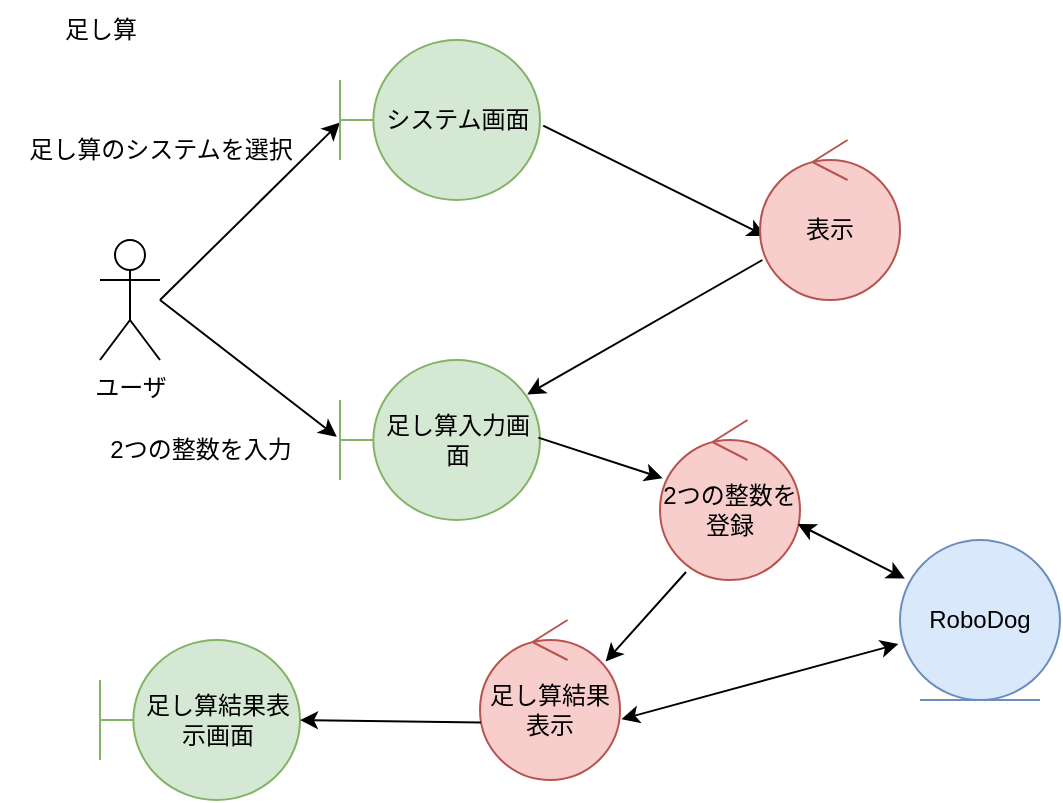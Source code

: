 <mxfile>
    <diagram id="dUjvt31ps9yxdEJH8H7y" name="ページ1">
        <mxGraphModel dx="1829" dy="473" grid="1" gridSize="10" guides="1" tooltips="1" connect="1" arrows="1" fold="1" page="1" pageScale="1" pageWidth="827" pageHeight="1169" math="0" shadow="0">
            <root>
                <mxCell id="0"/>
                <mxCell id="1" parent="0"/>
                <mxCell id="2" value="ユーザ" style="shape=umlActor;verticalLabelPosition=bottom;verticalAlign=top;html=1;" vertex="1" parent="1">
                    <mxGeometry x="40" y="120" width="30" height="60" as="geometry"/>
                </mxCell>
                <mxCell id="3" value="" style="endArrow=classic;html=1;entryX=0;entryY=0.515;entryDx=0;entryDy=0;entryPerimeter=0;" edge="1" parent="1" target="4">
                    <mxGeometry width="50" height="50" relative="1" as="geometry">
                        <mxPoint x="70" y="150" as="sourcePoint"/>
                        <mxPoint x="140" y="110" as="targetPoint"/>
                    </mxGeometry>
                </mxCell>
                <mxCell id="4" value="システム画面" style="shape=umlBoundary;whiteSpace=wrap;html=1;fillColor=#d5e8d4;strokeColor=#82b366;" vertex="1" parent="1">
                    <mxGeometry x="160" y="20" width="100" height="80" as="geometry"/>
                </mxCell>
                <mxCell id="5" value="足し算入力画面" style="shape=umlBoundary;whiteSpace=wrap;html=1;fillColor=#d5e8d4;strokeColor=#82b366;" vertex="1" parent="1">
                    <mxGeometry x="160" y="180" width="100" height="80" as="geometry"/>
                </mxCell>
                <mxCell id="6" value="" style="endArrow=classic;html=1;entryX=-0.016;entryY=0.48;entryDx=0;entryDy=0;entryPerimeter=0;" edge="1" parent="1" target="5">
                    <mxGeometry width="50" height="50" relative="1" as="geometry">
                        <mxPoint x="70" y="150" as="sourcePoint"/>
                        <mxPoint x="150" y="120" as="targetPoint"/>
                    </mxGeometry>
                </mxCell>
                <mxCell id="7" value="" style="endArrow=classic;html=1;exitX=1.016;exitY=0.535;exitDx=0;exitDy=0;exitPerimeter=0;entryX=0.04;entryY=0.6;entryDx=0;entryDy=0;entryPerimeter=0;" edge="1" parent="1" source="4" target="9">
                    <mxGeometry width="50" height="50" relative="1" as="geometry">
                        <mxPoint x="290" y="139" as="sourcePoint"/>
                        <mxPoint x="361.6" y="98" as="targetPoint"/>
                    </mxGeometry>
                </mxCell>
                <mxCell id="9" value="表示" style="ellipse;shape=umlControl;whiteSpace=wrap;html=1;fillColor=#f8cecc;strokeColor=#b85450;" vertex="1" parent="1">
                    <mxGeometry x="370" y="70" width="70" height="80" as="geometry"/>
                </mxCell>
                <mxCell id="10" value="" style="endArrow=classic;html=1;exitX=0.017;exitY=0.75;exitDx=0;exitDy=0;exitPerimeter=0;entryX=0.936;entryY=0.215;entryDx=0;entryDy=0;entryPerimeter=0;" edge="1" parent="1" source="9" target="5">
                    <mxGeometry width="50" height="50" relative="1" as="geometry">
                        <mxPoint x="340" y="180" as="sourcePoint"/>
                        <mxPoint x="451" y="235" as="targetPoint"/>
                    </mxGeometry>
                </mxCell>
                <mxCell id="11" value="" style="endArrow=classic;html=1;exitX=0.992;exitY=0.485;exitDx=0;exitDy=0;exitPerimeter=0;" edge="1" parent="1" source="5" target="12">
                    <mxGeometry width="50" height="50" relative="1" as="geometry">
                        <mxPoint x="310" y="220" as="sourcePoint"/>
                        <mxPoint x="340" y="240" as="targetPoint"/>
                    </mxGeometry>
                </mxCell>
                <mxCell id="12" value="2つの整数を登録" style="ellipse;shape=umlControl;whiteSpace=wrap;html=1;fillColor=#f8cecc;strokeColor=#b85450;" vertex="1" parent="1">
                    <mxGeometry x="320" y="210" width="70" height="80" as="geometry"/>
                </mxCell>
                <mxCell id="13" value="" style="endArrow=classic;html=1;exitX=0.186;exitY=0.95;exitDx=0;exitDy=0;exitPerimeter=0;entryX=0.897;entryY=0.26;entryDx=0;entryDy=0;entryPerimeter=0;" edge="1" parent="1" source="12" target="14">
                    <mxGeometry width="50" height="50" relative="1" as="geometry">
                        <mxPoint x="352" y="290" as="sourcePoint"/>
                        <mxPoint x="290" y="320" as="targetPoint"/>
                    </mxGeometry>
                </mxCell>
                <mxCell id="14" value="足し算結果表示" style="ellipse;shape=umlControl;whiteSpace=wrap;html=1;fillColor=#f8cecc;strokeColor=#b85450;" vertex="1" parent="1">
                    <mxGeometry x="230" y="310" width="70" height="80" as="geometry"/>
                </mxCell>
                <mxCell id="15" value="足し算結果表示画面" style="shape=umlBoundary;whiteSpace=wrap;html=1;fillColor=#d5e8d4;strokeColor=#82b366;" vertex="1" parent="1">
                    <mxGeometry x="40" y="320" width="100" height="80" as="geometry"/>
                </mxCell>
                <mxCell id="16" value="" style="endArrow=classic;html=1;exitX=0.006;exitY=0.64;exitDx=0;exitDy=0;exitPerimeter=0;" edge="1" parent="1" source="14">
                    <mxGeometry width="50" height="50" relative="1" as="geometry">
                        <mxPoint x="199" y="320" as="sourcePoint"/>
                        <mxPoint x="140" y="360" as="targetPoint"/>
                    </mxGeometry>
                </mxCell>
                <mxCell id="17" value="RoboDog" style="ellipse;shape=umlEntity;whiteSpace=wrap;html=1;fillColor=#dae8fc;strokeColor=#6c8ebf;" vertex="1" parent="1">
                    <mxGeometry x="440" y="270" width="80" height="80" as="geometry"/>
                </mxCell>
                <mxCell id="19" value="" style="endArrow=classic;startArrow=classic;html=1;entryX=0.983;entryY=0.65;entryDx=0;entryDy=0;entryPerimeter=0;exitX=0.03;exitY=0.24;exitDx=0;exitDy=0;exitPerimeter=0;" edge="1" parent="1" source="17" target="12">
                    <mxGeometry width="50" height="50" relative="1" as="geometry">
                        <mxPoint x="350" y="340" as="sourcePoint"/>
                        <mxPoint x="400" y="290" as="targetPoint"/>
                    </mxGeometry>
                </mxCell>
                <mxCell id="20" value="" style="endArrow=classic;startArrow=classic;html=1;entryX=1.011;entryY=0.62;entryDx=0;entryDy=0;entryPerimeter=0;exitX=-0.01;exitY=0.65;exitDx=0;exitDy=0;exitPerimeter=0;" edge="1" parent="1" source="17" target="14">
                    <mxGeometry width="50" height="50" relative="1" as="geometry">
                        <mxPoint x="413" y="347" as="sourcePoint"/>
                        <mxPoint x="360" y="320" as="targetPoint"/>
                    </mxGeometry>
                </mxCell>
                <mxCell id="21" value="足し算" style="text;html=1;align=center;verticalAlign=middle;resizable=0;points=[];autosize=1;strokeColor=none;fillColor=none;" vertex="1" parent="1">
                    <mxGeometry x="10" width="60" height="30" as="geometry"/>
                </mxCell>
                <mxCell id="22" value="足し算のシステムを選択" style="text;html=1;align=center;verticalAlign=middle;resizable=0;points=[];autosize=1;strokeColor=none;fillColor=none;" vertex="1" parent="1">
                    <mxGeometry x="-10" y="60" width="160" height="30" as="geometry"/>
                </mxCell>
                <mxCell id="23" value="2つの整数を入力" style="text;html=1;align=center;verticalAlign=middle;resizable=0;points=[];autosize=1;strokeColor=none;fillColor=none;" vertex="1" parent="1">
                    <mxGeometry x="35" y="210" width="110" height="30" as="geometry"/>
                </mxCell>
            </root>
        </mxGraphModel>
    </diagram>
</mxfile>